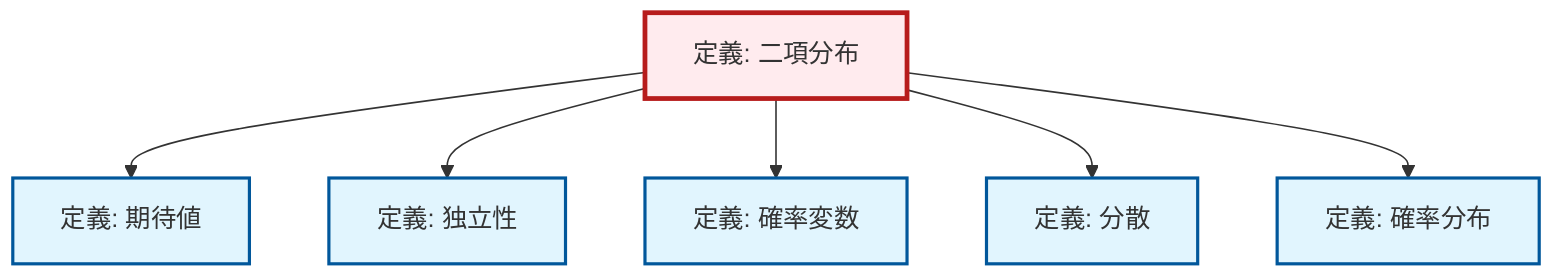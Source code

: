 graph TD
    classDef definition fill:#e1f5fe,stroke:#01579b,stroke-width:2px
    classDef theorem fill:#f3e5f5,stroke:#4a148c,stroke-width:2px
    classDef axiom fill:#fff3e0,stroke:#e65100,stroke-width:2px
    classDef example fill:#e8f5e9,stroke:#1b5e20,stroke-width:2px
    classDef current fill:#ffebee,stroke:#b71c1c,stroke-width:3px
    def-binomial-distribution["定義: 二項分布"]:::definition
    def-independence["定義: 独立性"]:::definition
    def-expectation["定義: 期待値"]:::definition
    def-probability-distribution["定義: 確率分布"]:::definition
    def-variance["定義: 分散"]:::definition
    def-random-variable["定義: 確率変数"]:::definition
    def-binomial-distribution --> def-expectation
    def-binomial-distribution --> def-independence
    def-binomial-distribution --> def-random-variable
    def-binomial-distribution --> def-variance
    def-binomial-distribution --> def-probability-distribution
    class def-binomial-distribution current